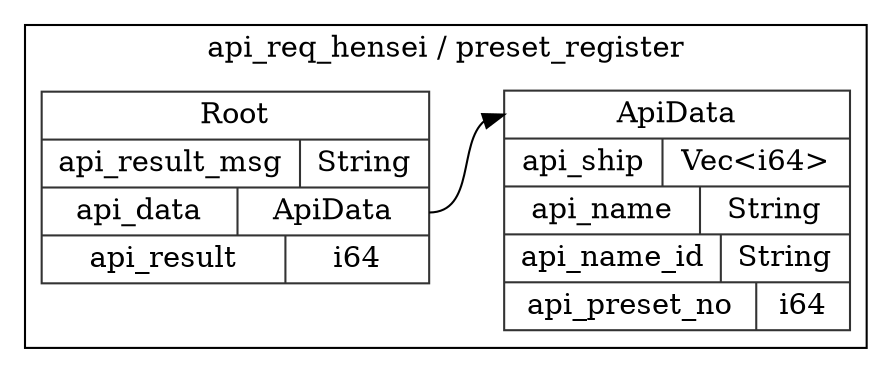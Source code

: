 digraph {
  rankdir=LR;
  subgraph cluster_0 {
    label="api_req_hensei / preset_register";
    node [style="filled", color=white, style="solid", color=gray20];
    api_req_hensei__preset_register__ApiData [label="<ApiData> ApiData  | { api_ship | <api_ship> Vec\<i64\> } | { api_name | <api_name> String } | { api_name_id | <api_name_id> String } | { api_preset_no | <api_preset_no> i64 }", shape=record];
    api_req_hensei__preset_register__Root [label="<Root> Root  | { api_result_msg | <api_result_msg> String } | { api_data | <api_data> ApiData } | { api_result | <api_result> i64 }", shape=record];
    api_req_hensei__preset_register__Root:api_data:e -> api_req_hensei__preset_register__ApiData:ApiData:w;
  }
}
